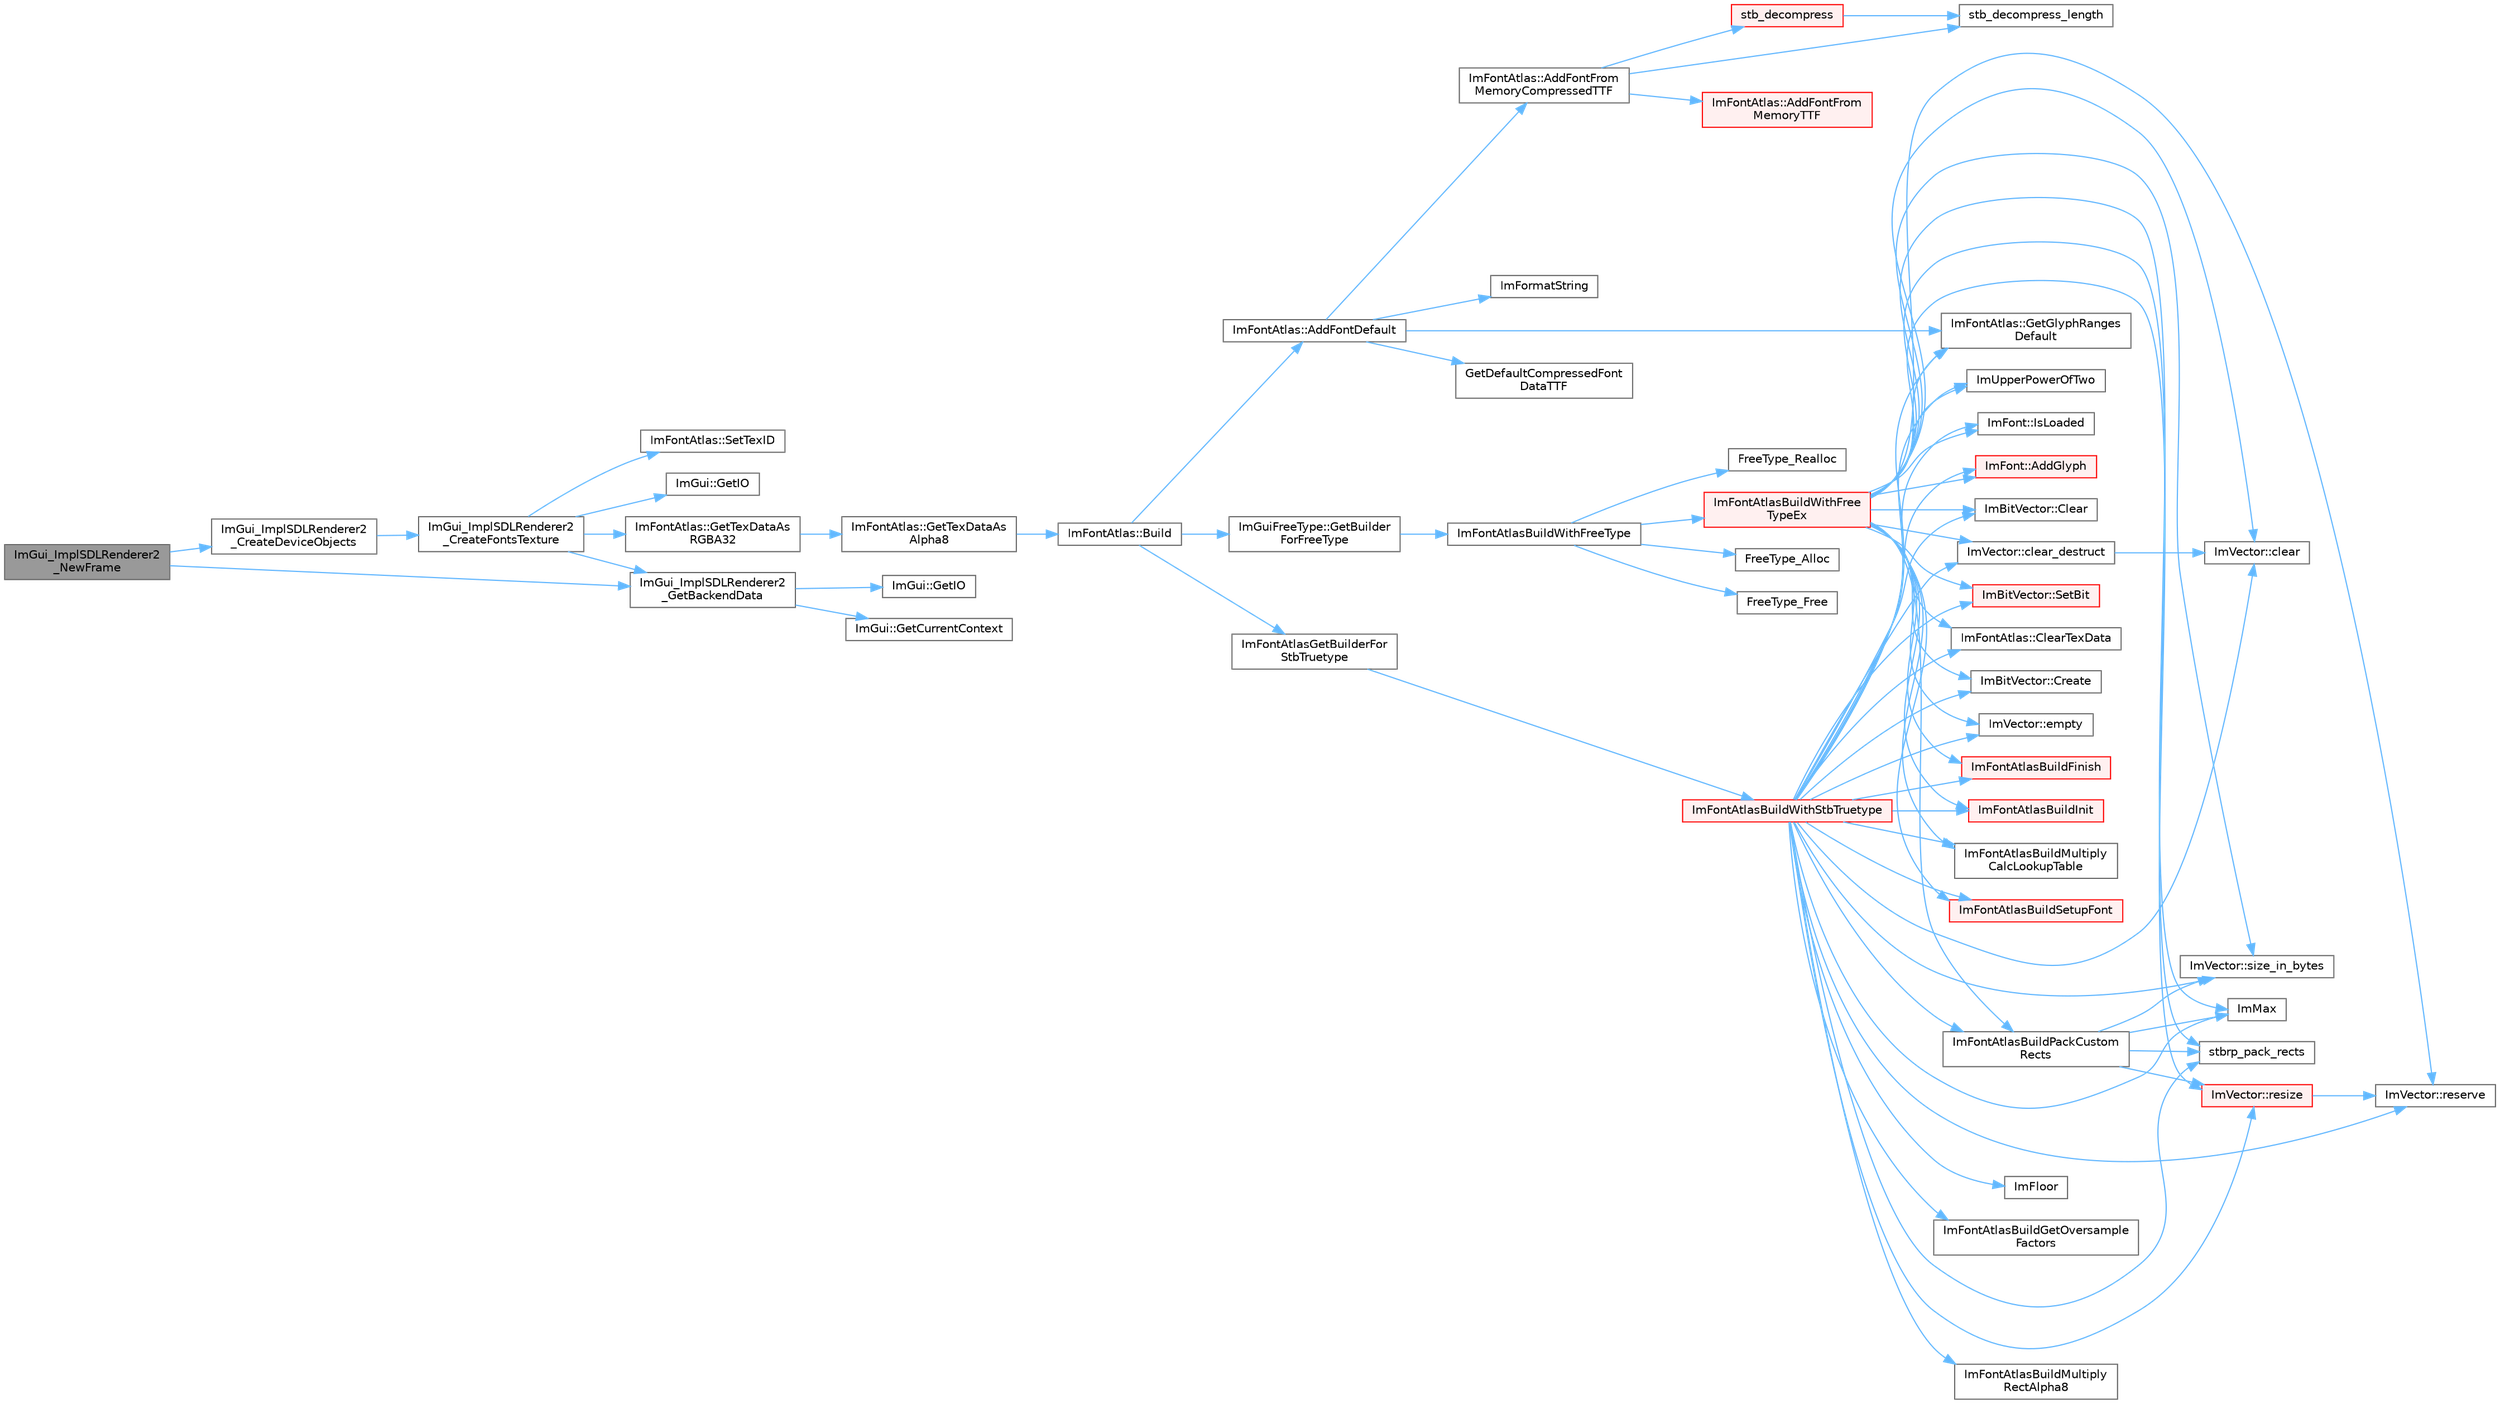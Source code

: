 digraph "ImGui_ImplSDLRenderer2_NewFrame"
{
 // LATEX_PDF_SIZE
  bgcolor="transparent";
  edge [fontname=Helvetica,fontsize=10,labelfontname=Helvetica,labelfontsize=10];
  node [fontname=Helvetica,fontsize=10,shape=box,height=0.2,width=0.4];
  rankdir="LR";
  Node1 [id="Node000001",label="ImGui_ImplSDLRenderer2\l_NewFrame",height=0.2,width=0.4,color="gray40", fillcolor="grey60", style="filled", fontcolor="black",tooltip=" "];
  Node1 -> Node2 [id="edge80_Node000001_Node000002",color="steelblue1",style="solid",tooltip=" "];
  Node2 [id="Node000002",label="ImGui_ImplSDLRenderer2\l_CreateDeviceObjects",height=0.2,width=0.4,color="grey40", fillcolor="white", style="filled",URL="$imgui__impl__sdlrenderer2_8cpp.html#a76d7625b5c7d4ad9a930cdb9bf187539",tooltip=" "];
  Node2 -> Node3 [id="edge81_Node000002_Node000003",color="steelblue1",style="solid",tooltip=" "];
  Node3 [id="Node000003",label="ImGui_ImplSDLRenderer2\l_CreateFontsTexture",height=0.2,width=0.4,color="grey40", fillcolor="white", style="filled",URL="$imgui__impl__sdlrenderer2_8cpp.html#a26c919069422acd35cc124bd1588cf6e",tooltip=" "];
  Node3 -> Node4 [id="edge82_Node000003_Node000004",color="steelblue1",style="solid",tooltip=" "];
  Node4 [id="Node000004",label="ImGui::GetIO",height=0.2,width=0.4,color="grey40", fillcolor="white", style="filled",URL="$namespace_im_gui.html#a3179e560812f878f3961ce803a5d9302",tooltip=" "];
  Node3 -> Node5 [id="edge83_Node000003_Node000005",color="steelblue1",style="solid",tooltip=" "];
  Node5 [id="Node000005",label="ImFontAtlas::GetTexDataAs\lRGBA32",height=0.2,width=0.4,color="grey40", fillcolor="white", style="filled",URL="$struct_im_font_atlas.html#a8abb0c4e67ebb38249d4df71218c4eec",tooltip=" "];
  Node5 -> Node6 [id="edge84_Node000005_Node000006",color="steelblue1",style="solid",tooltip=" "];
  Node6 [id="Node000006",label="ImFontAtlas::GetTexDataAs\lAlpha8",height=0.2,width=0.4,color="grey40", fillcolor="white", style="filled",URL="$struct_im_font_atlas.html#aeff1a1044a1ab68d8f27bb2819cd9f44",tooltip=" "];
  Node6 -> Node7 [id="edge85_Node000006_Node000007",color="steelblue1",style="solid",tooltip=" "];
  Node7 [id="Node000007",label="ImFontAtlas::Build",height=0.2,width=0.4,color="grey40", fillcolor="white", style="filled",URL="$struct_im_font_atlas.html#a81e39e30dffa4dd7e458a53297451e27",tooltip=" "];
  Node7 -> Node8 [id="edge86_Node000007_Node000008",color="steelblue1",style="solid",tooltip=" "];
  Node8 [id="Node000008",label="ImFontAtlas::AddFontDefault",height=0.2,width=0.4,color="grey40", fillcolor="white", style="filled",URL="$struct_im_font_atlas.html#a9d2b4a94579bf603a0d2662cd8348cbd",tooltip=" "];
  Node8 -> Node9 [id="edge87_Node000008_Node000009",color="steelblue1",style="solid",tooltip=" "];
  Node9 [id="Node000009",label="ImFontAtlas::AddFontFrom\lMemoryCompressedTTF",height=0.2,width=0.4,color="grey40", fillcolor="white", style="filled",URL="$struct_im_font_atlas.html#a478ffa07777bf990ade02889e15a21ab",tooltip=" "];
  Node9 -> Node10 [id="edge88_Node000009_Node000010",color="steelblue1",style="solid",tooltip=" "];
  Node10 [id="Node000010",label="ImFontAtlas::AddFontFrom\lMemoryTTF",height=0.2,width=0.4,color="red", fillcolor="#FFF0F0", style="filled",URL="$struct_im_font_atlas.html#a95eec9b791e9c509180030f8176406ff",tooltip=" "];
  Node9 -> Node15 [id="edge89_Node000009_Node000015",color="steelblue1",style="solid",tooltip=" "];
  Node15 [id="Node000015",label="stb_decompress",height=0.2,width=0.4,color="red", fillcolor="#FFF0F0", style="filled",URL="$imgui__draw_8cpp.html#a23f899d930c93d351569ee83cf920570",tooltip=" "];
  Node15 -> Node17 [id="edge90_Node000015_Node000017",color="steelblue1",style="solid",tooltip=" "];
  Node17 [id="Node000017",label="stb_decompress_length",height=0.2,width=0.4,color="grey40", fillcolor="white", style="filled",URL="$imgui__draw_8cpp.html#a5a5301def23b33e2156ac79a8b65c69b",tooltip=" "];
  Node9 -> Node17 [id="edge91_Node000009_Node000017",color="steelblue1",style="solid",tooltip=" "];
  Node8 -> Node21 [id="edge92_Node000008_Node000021",color="steelblue1",style="solid",tooltip=" "];
  Node21 [id="Node000021",label="GetDefaultCompressedFont\lDataTTF",height=0.2,width=0.4,color="grey40", fillcolor="white", style="filled",URL="$imgui__draw_8cpp.html#abc3b462ef2c5ef511d4f7231e3d9b853",tooltip=" "];
  Node8 -> Node22 [id="edge93_Node000008_Node000022",color="steelblue1",style="solid",tooltip=" "];
  Node22 [id="Node000022",label="ImFontAtlas::GetGlyphRanges\lDefault",height=0.2,width=0.4,color="grey40", fillcolor="white", style="filled",URL="$struct_im_font_atlas.html#adec0df140eb1dc01c2a22a5253d62820",tooltip=" "];
  Node8 -> Node23 [id="edge94_Node000008_Node000023",color="steelblue1",style="solid",tooltip=" "];
  Node23 [id="Node000023",label="ImFormatString",height=0.2,width=0.4,color="grey40", fillcolor="white", style="filled",URL="$imgui_8cpp.html#a75ccaf7d676b1f567ba888ae42ac3809",tooltip=" "];
  Node7 -> Node24 [id="edge95_Node000007_Node000024",color="steelblue1",style="solid",tooltip=" "];
  Node24 [id="Node000024",label="ImGuiFreeType::GetBuilder\lForFreeType",height=0.2,width=0.4,color="grey40", fillcolor="white", style="filled",URL="$namespace_im_gui_free_type.html#ad0ba08f92f212ec5da9dd7a2872e0ae3",tooltip=" "];
  Node24 -> Node25 [id="edge96_Node000024_Node000025",color="steelblue1",style="solid",tooltip=" "];
  Node25 [id="Node000025",label="ImFontAtlasBuildWithFreeType",height=0.2,width=0.4,color="grey40", fillcolor="white", style="filled",URL="$imgui__freetype_8cpp.html#a59c51a543162f6d8a70c66e526f2f5fe",tooltip=" "];
  Node25 -> Node26 [id="edge97_Node000025_Node000026",color="steelblue1",style="solid",tooltip=" "];
  Node26 [id="Node000026",label="FreeType_Alloc",height=0.2,width=0.4,color="grey40", fillcolor="white", style="filled",URL="$imgui__freetype_8cpp.html#a6a98733a4a93bb0b2a6cc6c1d1c0637c",tooltip=" "];
  Node25 -> Node27 [id="edge98_Node000025_Node000027",color="steelblue1",style="solid",tooltip=" "];
  Node27 [id="Node000027",label="FreeType_Free",height=0.2,width=0.4,color="grey40", fillcolor="white", style="filled",URL="$imgui__freetype_8cpp.html#abc3aa644b842c8087c6a785b59fcf5e6",tooltip=" "];
  Node25 -> Node28 [id="edge99_Node000025_Node000028",color="steelblue1",style="solid",tooltip=" "];
  Node28 [id="Node000028",label="FreeType_Realloc",height=0.2,width=0.4,color="grey40", fillcolor="white", style="filled",URL="$imgui__freetype_8cpp.html#afb83eb710c8c6c48c842184d2b43bd72",tooltip=" "];
  Node25 -> Node29 [id="edge100_Node000025_Node000029",color="steelblue1",style="solid",tooltip=" "];
  Node29 [id="Node000029",label="ImFontAtlasBuildWithFree\lTypeEx",height=0.2,width=0.4,color="red", fillcolor="#FFF0F0", style="filled",URL="$imgui__freetype_8cpp.html#af965b039f4cb8ad8bcdc5a1981ac5d81",tooltip=" "];
  Node29 -> Node30 [id="edge101_Node000029_Node000030",color="steelblue1",style="solid",tooltip=" "];
  Node30 [id="Node000030",label="ImFont::AddGlyph",height=0.2,width=0.4,color="red", fillcolor="#FFF0F0", style="filled",URL="$struct_im_font.html#a1badad96fa8d41b4754fc7bdb826e6b2",tooltip=" "];
  Node29 -> Node34 [id="edge102_Node000029_Node000034",color="steelblue1",style="solid",tooltip=" "];
  Node34 [id="Node000034",label="ImBitVector::Clear",height=0.2,width=0.4,color="grey40", fillcolor="white", style="filled",URL="$struct_im_bit_vector.html#a6486ac9a357400a42af07909f937a659",tooltip=" "];
  Node29 -> Node35 [id="edge103_Node000029_Node000035",color="steelblue1",style="solid",tooltip=" "];
  Node35 [id="Node000035",label="ImVector::clear",height=0.2,width=0.4,color="grey40", fillcolor="white", style="filled",URL="$struct_im_vector.html#ae2d401b4ec5f1113cdb8edb5a61a38f7",tooltip=" "];
  Node29 -> Node36 [id="edge104_Node000029_Node000036",color="steelblue1",style="solid",tooltip=" "];
  Node36 [id="Node000036",label="ImVector::clear_destruct",height=0.2,width=0.4,color="grey40", fillcolor="white", style="filled",URL="$struct_im_vector.html#ac1ed34eac753156e87e8a92f78dbbe3f",tooltip=" "];
  Node36 -> Node35 [id="edge105_Node000036_Node000035",color="steelblue1",style="solid",tooltip=" "];
  Node29 -> Node12 [id="edge106_Node000029_Node000012",color="steelblue1",style="solid",tooltip=" "];
  Node12 [id="Node000012",label="ImFontAtlas::ClearTexData",height=0.2,width=0.4,color="grey40", fillcolor="white", style="filled",URL="$struct_im_font_atlas.html#a3ede4bd513bec044c77ac392ad9c6e86",tooltip=" "];
  Node29 -> Node37 [id="edge107_Node000029_Node000037",color="steelblue1",style="solid",tooltip=" "];
  Node37 [id="Node000037",label="ImBitVector::Create",height=0.2,width=0.4,color="grey40", fillcolor="white", style="filled",URL="$struct_im_bit_vector.html#a2e25a0809000ad27bfc3fb89f3d04829",tooltip=" "];
  Node29 -> Node38 [id="edge108_Node000029_Node000038",color="steelblue1",style="solid",tooltip=" "];
  Node38 [id="Node000038",label="ImVector::empty",height=0.2,width=0.4,color="grey40", fillcolor="white", style="filled",URL="$struct_im_vector.html#aa53e48a5272f4bad1099368769514ff1",tooltip=" "];
  Node29 -> Node22 [id="edge109_Node000029_Node000022",color="steelblue1",style="solid",tooltip=" "];
  Node29 -> Node40 [id="edge110_Node000029_Node000040",color="steelblue1",style="solid",tooltip=" "];
  Node40 [id="Node000040",label="ImFontAtlasBuildFinish",height=0.2,width=0.4,color="red", fillcolor="#FFF0F0", style="filled",URL="$imgui__draw_8cpp.html#adbf0ee92b3ac86e30b9e81f552d15d37",tooltip=" "];
  Node29 -> Node54 [id="edge111_Node000029_Node000054",color="steelblue1",style="solid",tooltip=" "];
  Node54 [id="Node000054",label="ImFontAtlasBuildInit",height=0.2,width=0.4,color="red", fillcolor="#FFF0F0", style="filled",URL="$imgui__draw_8cpp.html#ac050ff181df43cec0b63d834b6039c3f",tooltip=" "];
  Node29 -> Node56 [id="edge112_Node000029_Node000056",color="steelblue1",style="solid",tooltip=" "];
  Node56 [id="Node000056",label="ImFontAtlasBuildMultiply\lCalcLookupTable",height=0.2,width=0.4,color="grey40", fillcolor="white", style="filled",URL="$imgui__draw_8cpp.html#a8d5f3a053aae34ac7b93e39cb9096d06",tooltip=" "];
  Node29 -> Node57 [id="edge113_Node000029_Node000057",color="steelblue1",style="solid",tooltip=" "];
  Node57 [id="Node000057",label="ImFontAtlasBuildPackCustom\lRects",height=0.2,width=0.4,color="grey40", fillcolor="white", style="filled",URL="$imgui__draw_8cpp.html#add0fcd1708ca3540688d8277fc01bf3f",tooltip=" "];
  Node57 -> Node46 [id="edge114_Node000057_Node000046",color="steelblue1",style="solid",tooltip=" "];
  Node46 [id="Node000046",label="ImMax",height=0.2,width=0.4,color="grey40", fillcolor="white", style="filled",URL="$imgui__internal_8h.html#a7667efd95147d0422f140917c71a9226",tooltip=" "];
  Node57 -> Node58 [id="edge115_Node000057_Node000058",color="steelblue1",style="solid",tooltip=" "];
  Node58 [id="Node000058",label="ImVector::resize",height=0.2,width=0.4,color="red", fillcolor="#FFF0F0", style="filled",URL="$struct_im_vector.html#ac371dd62e56ae486b1a5038cf07eee56",tooltip=" "];
  Node58 -> Node60 [id="edge116_Node000058_Node000060",color="steelblue1",style="solid",tooltip=" "];
  Node60 [id="Node000060",label="ImVector::reserve",height=0.2,width=0.4,color="grey40", fillcolor="white", style="filled",URL="$struct_im_vector.html#a0f14f5736c3372157856eebb67123b75",tooltip=" "];
  Node57 -> Node61 [id="edge117_Node000057_Node000061",color="steelblue1",style="solid",tooltip=" "];
  Node61 [id="Node000061",label="ImVector::size_in_bytes",height=0.2,width=0.4,color="grey40", fillcolor="white", style="filled",URL="$struct_im_vector.html#ade9f2e937e47b0e0f9970dcfba038204",tooltip=" "];
  Node57 -> Node62 [id="edge118_Node000057_Node000062",color="steelblue1",style="solid",tooltip=" "];
  Node62 [id="Node000062",label="stbrp_pack_rects",height=0.2,width=0.4,color="grey40", fillcolor="white", style="filled",URL="$imstb__rectpack_8h.html#af038ae1b98573f24736c9a3eed0478ba",tooltip=" "];
  Node29 -> Node63 [id="edge119_Node000029_Node000063",color="steelblue1",style="solid",tooltip=" "];
  Node63 [id="Node000063",label="ImFontAtlasBuildSetupFont",height=0.2,width=0.4,color="red", fillcolor="#FFF0F0", style="filled",URL="$imgui__draw_8cpp.html#a4bea0932904c84de73237df3f1f76bdd",tooltip=" "];
  Node29 -> Node46 [id="edge120_Node000029_Node000046",color="steelblue1",style="solid",tooltip=" "];
  Node29 -> Node65 [id="edge121_Node000029_Node000065",color="steelblue1",style="solid",tooltip=" "];
  Node65 [id="Node000065",label="ImUpperPowerOfTwo",height=0.2,width=0.4,color="grey40", fillcolor="white", style="filled",URL="$imgui__internal_8h.html#adae096c61c812293ec61ac541c146674",tooltip=" "];
  Node29 -> Node66 [id="edge122_Node000029_Node000066",color="steelblue1",style="solid",tooltip=" "];
  Node66 [id="Node000066",label="ImFont::IsLoaded",height=0.2,width=0.4,color="grey40", fillcolor="white", style="filled",URL="$struct_im_font.html#a97dafa61cc94e84be396d69b0d42b1ce",tooltip=" "];
  Node29 -> Node60 [id="edge123_Node000029_Node000060",color="steelblue1",style="solid",tooltip=" "];
  Node29 -> Node58 [id="edge124_Node000029_Node000058",color="steelblue1",style="solid",tooltip=" "];
  Node29 -> Node68 [id="edge125_Node000029_Node000068",color="steelblue1",style="solid",tooltip=" "];
  Node68 [id="Node000068",label="ImBitVector::SetBit",height=0.2,width=0.4,color="red", fillcolor="#FFF0F0", style="filled",URL="$struct_im_bit_vector.html#afab0abbd320b1f33d1988760be7cd39b",tooltip=" "];
  Node29 -> Node61 [id="edge126_Node000029_Node000061",color="steelblue1",style="solid",tooltip=" "];
  Node29 -> Node62 [id="edge127_Node000029_Node000062",color="steelblue1",style="solid",tooltip=" "];
  Node7 -> Node72 [id="edge128_Node000007_Node000072",color="steelblue1",style="solid",tooltip=" "];
  Node72 [id="Node000072",label="ImFontAtlasGetBuilderFor\lStbTruetype",height=0.2,width=0.4,color="grey40", fillcolor="white", style="filled",URL="$imgui__draw_8cpp.html#a4c276d0224ef420d570c9485c4c76a19",tooltip=" "];
  Node72 -> Node73 [id="edge129_Node000072_Node000073",color="steelblue1",style="solid",tooltip=" "];
  Node73 [id="Node000073",label="ImFontAtlasBuildWithStbTruetype",height=0.2,width=0.4,color="red", fillcolor="#FFF0F0", style="filled",URL="$imgui__draw_8cpp.html#a2f785bd6dd330af7a832589fa24f303a",tooltip=" "];
  Node73 -> Node30 [id="edge130_Node000073_Node000030",color="steelblue1",style="solid",tooltip=" "];
  Node73 -> Node34 [id="edge131_Node000073_Node000034",color="steelblue1",style="solid",tooltip=" "];
  Node73 -> Node35 [id="edge132_Node000073_Node000035",color="steelblue1",style="solid",tooltip=" "];
  Node73 -> Node36 [id="edge133_Node000073_Node000036",color="steelblue1",style="solid",tooltip=" "];
  Node73 -> Node12 [id="edge134_Node000073_Node000012",color="steelblue1",style="solid",tooltip=" "];
  Node73 -> Node37 [id="edge135_Node000073_Node000037",color="steelblue1",style="solid",tooltip=" "];
  Node73 -> Node38 [id="edge136_Node000073_Node000038",color="steelblue1",style="solid",tooltip=" "];
  Node73 -> Node22 [id="edge137_Node000073_Node000022",color="steelblue1",style="solid",tooltip=" "];
  Node73 -> Node74 [id="edge138_Node000073_Node000074",color="steelblue1",style="solid",tooltip=" "];
  Node74 [id="Node000074",label="ImFloor",height=0.2,width=0.4,color="grey40", fillcolor="white", style="filled",URL="$imgui__internal_8h.html#a51a84b6be21807818b857a8565d97912",tooltip=" "];
  Node73 -> Node40 [id="edge139_Node000073_Node000040",color="steelblue1",style="solid",tooltip=" "];
  Node73 -> Node75 [id="edge140_Node000073_Node000075",color="steelblue1",style="solid",tooltip=" "];
  Node75 [id="Node000075",label="ImFontAtlasBuildGetOversample\lFactors",height=0.2,width=0.4,color="grey40", fillcolor="white", style="filled",URL="$imgui__draw_8cpp.html#aa1efcf4c3caa22137e6a7d548435af5a",tooltip=" "];
  Node73 -> Node54 [id="edge141_Node000073_Node000054",color="steelblue1",style="solid",tooltip=" "];
  Node73 -> Node56 [id="edge142_Node000073_Node000056",color="steelblue1",style="solid",tooltip=" "];
  Node73 -> Node76 [id="edge143_Node000073_Node000076",color="steelblue1",style="solid",tooltip=" "];
  Node76 [id="Node000076",label="ImFontAtlasBuildMultiply\lRectAlpha8",height=0.2,width=0.4,color="grey40", fillcolor="white", style="filled",URL="$imgui__draw_8cpp.html#a8dc3feae771599949b33712b520e9060",tooltip=" "];
  Node73 -> Node57 [id="edge144_Node000073_Node000057",color="steelblue1",style="solid",tooltip=" "];
  Node73 -> Node63 [id="edge145_Node000073_Node000063",color="steelblue1",style="solid",tooltip=" "];
  Node73 -> Node46 [id="edge146_Node000073_Node000046",color="steelblue1",style="solid",tooltip=" "];
  Node73 -> Node65 [id="edge147_Node000073_Node000065",color="steelblue1",style="solid",tooltip=" "];
  Node73 -> Node66 [id="edge148_Node000073_Node000066",color="steelblue1",style="solid",tooltip=" "];
  Node73 -> Node60 [id="edge149_Node000073_Node000060",color="steelblue1",style="solid",tooltip=" "];
  Node73 -> Node58 [id="edge150_Node000073_Node000058",color="steelblue1",style="solid",tooltip=" "];
  Node73 -> Node68 [id="edge151_Node000073_Node000068",color="steelblue1",style="solid",tooltip=" "];
  Node73 -> Node61 [id="edge152_Node000073_Node000061",color="steelblue1",style="solid",tooltip=" "];
  Node73 -> Node62 [id="edge153_Node000073_Node000062",color="steelblue1",style="solid",tooltip=" "];
  Node3 -> Node89 [id="edge154_Node000003_Node000089",color="steelblue1",style="solid",tooltip=" "];
  Node89 [id="Node000089",label="ImGui_ImplSDLRenderer2\l_GetBackendData",height=0.2,width=0.4,color="grey40", fillcolor="white", style="filled",URL="$imgui__impl__sdlrenderer2_8cpp.html#a55996ea00ee16efe21bfac324d17b96a",tooltip=" "];
  Node89 -> Node90 [id="edge155_Node000089_Node000090",color="steelblue1",style="solid",tooltip=" "];
  Node90 [id="Node000090",label="ImGui::GetCurrentContext",height=0.2,width=0.4,color="grey40", fillcolor="white", style="filled",URL="$namespace_im_gui.html#af557a6de5538099a0f6047eb994bbf42",tooltip=" "];
  Node89 -> Node91 [id="edge156_Node000089_Node000091",color="steelblue1",style="solid",tooltip=" "];
  Node91 [id="Node000091",label="ImGui::GetIO",height=0.2,width=0.4,color="grey40", fillcolor="white", style="filled",URL="$namespace_im_gui.html#a7dea7d0530868f078324f14a308f0c3c",tooltip=" "];
  Node3 -> Node92 [id="edge157_Node000003_Node000092",color="steelblue1",style="solid",tooltip=" "];
  Node92 [id="Node000092",label="ImFontAtlas::SetTexID",height=0.2,width=0.4,color="grey40", fillcolor="white", style="filled",URL="$struct_im_font_atlas.html#a96ffd1956c11dac4f79b43c095828445",tooltip=" "];
  Node1 -> Node89 [id="edge158_Node000001_Node000089",color="steelblue1",style="solid",tooltip=" "];
}

